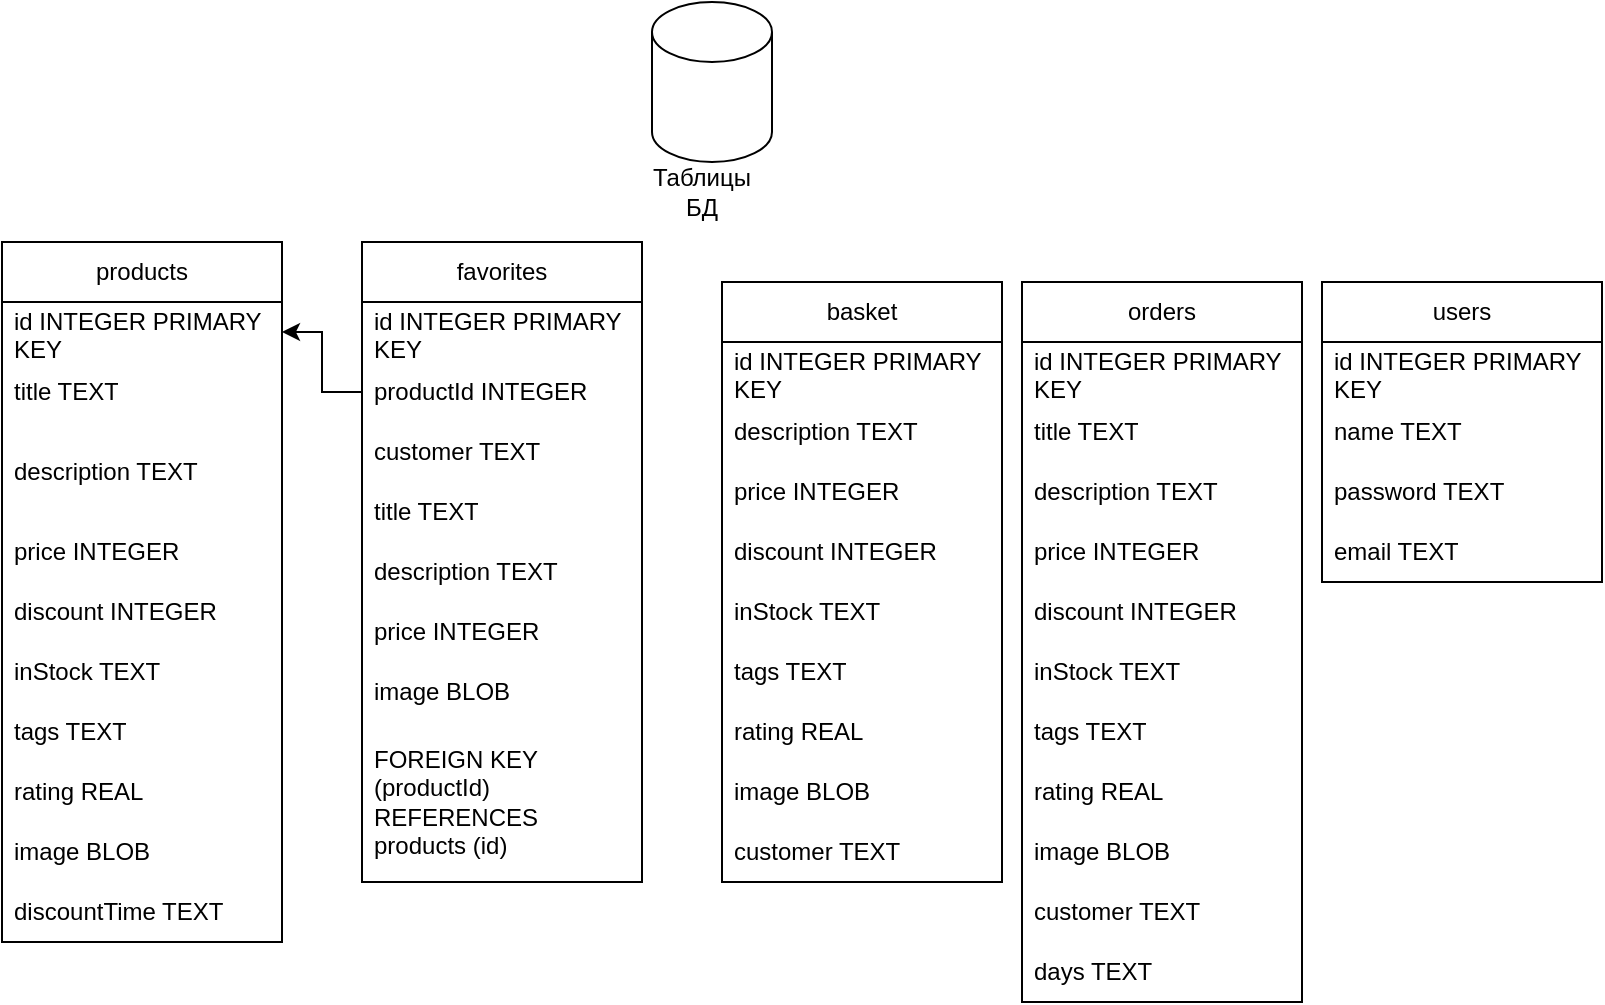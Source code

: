 <mxfile version="22.1.21" type="google">
  <diagram name="Page-1" id="AVaamSW4HHxKNXtQWu0Z">
    <mxGraphModel grid="1" page="1" gridSize="10" guides="1" tooltips="1" connect="1" arrows="1" fold="1" pageScale="1" pageWidth="850" pageHeight="1100" math="0" shadow="0">
      <root>
        <mxCell id="0" />
        <mxCell id="1" parent="0" />
        <mxCell id="GjWDZou8tJJts1GBkskG-1" value="" style="shape=cylinder3;whiteSpace=wrap;html=1;boundedLbl=1;backgroundOutline=1;size=15;" vertex="1" parent="1">
          <mxGeometry x="365" y="10" width="60" height="80" as="geometry" />
        </mxCell>
        <mxCell id="GjWDZou8tJJts1GBkskG-2" value="Таблицы БД" style="text;html=1;strokeColor=none;fillColor=none;align=center;verticalAlign=middle;whiteSpace=wrap;rounded=0;" vertex="1" parent="1">
          <mxGeometry x="360" y="90" width="60" height="30" as="geometry" />
        </mxCell>
        <mxCell id="GjWDZou8tJJts1GBkskG-3" value="products" style="swimlane;fontStyle=0;childLayout=stackLayout;horizontal=1;startSize=30;horizontalStack=0;resizeParent=1;resizeParentMax=0;resizeLast=0;collapsible=1;marginBottom=0;whiteSpace=wrap;html=1;" vertex="1" parent="1">
          <mxGeometry x="40" y="130" width="140" height="350" as="geometry">
            <mxRectangle x="110" y="150" width="90" height="30" as="alternateBounds" />
          </mxGeometry>
        </mxCell>
        <mxCell id="GjWDZou8tJJts1GBkskG-4" value="id INTEGER PRIMARY KEY AUTOINCREMENT NOT NULL" style="text;strokeColor=none;fillColor=none;align=left;verticalAlign=middle;spacingLeft=4;spacingRight=4;overflow=hidden;points=[[0,0.5],[1,0.5]];portConstraint=eastwest;rotatable=0;whiteSpace=wrap;html=1;" vertex="1" parent="GjWDZou8tJJts1GBkskG-3">
          <mxGeometry y="30" width="140" height="30" as="geometry" />
        </mxCell>
        <mxCell id="GjWDZou8tJJts1GBkskG-5" value="title TEXT" style="text;strokeColor=none;fillColor=none;align=left;verticalAlign=middle;spacingLeft=4;spacingRight=4;overflow=hidden;points=[[0,0.5],[1,0.5]];portConstraint=eastwest;rotatable=0;whiteSpace=wrap;html=1;" vertex="1" parent="GjWDZou8tJJts1GBkskG-3">
          <mxGeometry y="60" width="140" height="30" as="geometry" />
        </mxCell>
        <mxCell id="GjWDZou8tJJts1GBkskG-6" value="description TEXT" style="text;strokeColor=none;fillColor=none;align=left;verticalAlign=middle;spacingLeft=4;spacingRight=4;overflow=hidden;points=[[0,0.5],[1,0.5]];portConstraint=eastwest;rotatable=0;whiteSpace=wrap;html=1;" vertex="1" parent="GjWDZou8tJJts1GBkskG-3">
          <mxGeometry y="90" width="140" height="50" as="geometry" />
        </mxCell>
        <mxCell id="GjWDZou8tJJts1GBkskG-12" value="price INTEGER" style="text;strokeColor=none;fillColor=none;align=left;verticalAlign=middle;spacingLeft=4;spacingRight=4;overflow=hidden;points=[[0,0.5],[1,0.5]];portConstraint=eastwest;rotatable=0;whiteSpace=wrap;html=1;" vertex="1" parent="GjWDZou8tJJts1GBkskG-3">
          <mxGeometry y="140" width="140" height="30" as="geometry" />
        </mxCell>
        <mxCell id="GjWDZou8tJJts1GBkskG-14" value="discount INTEGER" style="text;strokeColor=none;fillColor=none;align=left;verticalAlign=middle;spacingLeft=4;spacingRight=4;overflow=hidden;points=[[0,0.5],[1,0.5]];portConstraint=eastwest;rotatable=0;whiteSpace=wrap;html=1;" vertex="1" parent="GjWDZou8tJJts1GBkskG-3">
          <mxGeometry y="170" width="140" height="30" as="geometry" />
        </mxCell>
        <mxCell id="GjWDZou8tJJts1GBkskG-15" value="inStock TEXT" style="text;strokeColor=none;fillColor=none;align=left;verticalAlign=middle;spacingLeft=4;spacingRight=4;overflow=hidden;points=[[0,0.5],[1,0.5]];portConstraint=eastwest;rotatable=0;whiteSpace=wrap;html=1;" vertex="1" parent="GjWDZou8tJJts1GBkskG-3">
          <mxGeometry y="200" width="140" height="30" as="geometry" />
        </mxCell>
        <mxCell id="GjWDZou8tJJts1GBkskG-17" value="tags TEXT" style="text;strokeColor=none;fillColor=none;align=left;verticalAlign=middle;spacingLeft=4;spacingRight=4;overflow=hidden;points=[[0,0.5],[1,0.5]];portConstraint=eastwest;rotatable=0;whiteSpace=wrap;html=1;" vertex="1" parent="GjWDZou8tJJts1GBkskG-3">
          <mxGeometry y="230" width="140" height="30" as="geometry" />
        </mxCell>
        <mxCell id="GjWDZou8tJJts1GBkskG-18" value="rating REAL" style="text;strokeColor=none;fillColor=none;align=left;verticalAlign=middle;spacingLeft=4;spacingRight=4;overflow=hidden;points=[[0,0.5],[1,0.5]];portConstraint=eastwest;rotatable=0;whiteSpace=wrap;html=1;" vertex="1" parent="GjWDZou8tJJts1GBkskG-3">
          <mxGeometry y="260" width="140" height="30" as="geometry" />
        </mxCell>
        <mxCell id="GjWDZou8tJJts1GBkskG-19" value="image BLOB" style="text;strokeColor=none;fillColor=none;align=left;verticalAlign=middle;spacingLeft=4;spacingRight=4;overflow=hidden;points=[[0,0.5],[1,0.5]];portConstraint=eastwest;rotatable=0;whiteSpace=wrap;html=1;" vertex="1" parent="GjWDZou8tJJts1GBkskG-3">
          <mxGeometry y="290" width="140" height="30" as="geometry" />
        </mxCell>
        <mxCell id="GjWDZou8tJJts1GBkskG-20" value="discountTime TEXT" style="text;strokeColor=none;fillColor=none;align=left;verticalAlign=middle;spacingLeft=4;spacingRight=4;overflow=hidden;points=[[0,0.5],[1,0.5]];portConstraint=eastwest;rotatable=0;whiteSpace=wrap;html=1;" vertex="1" parent="GjWDZou8tJJts1GBkskG-3">
          <mxGeometry y="320" width="140" height="30" as="geometry" />
        </mxCell>
        <mxCell id="GjWDZou8tJJts1GBkskG-21" value="users" style="swimlane;fontStyle=0;childLayout=stackLayout;horizontal=1;startSize=30;horizontalStack=0;resizeParent=1;resizeParentMax=0;resizeLast=0;collapsible=1;marginBottom=0;whiteSpace=wrap;html=1;" vertex="1" parent="1">
          <mxGeometry x="700" y="150" width="140" height="150" as="geometry" />
        </mxCell>
        <mxCell id="GjWDZou8tJJts1GBkskG-22" value="id INTEGER PRIMARY KEY AUTOINCREMENT NOT NULL" style="text;strokeColor=none;fillColor=none;align=left;verticalAlign=middle;spacingLeft=4;spacingRight=4;overflow=hidden;points=[[0,0.5],[1,0.5]];portConstraint=eastwest;rotatable=0;whiteSpace=wrap;html=1;" vertex="1" parent="GjWDZou8tJJts1GBkskG-21">
          <mxGeometry y="30" width="140" height="30" as="geometry" />
        </mxCell>
        <mxCell id="GjWDZou8tJJts1GBkskG-23" value="name TEXT" style="text;strokeColor=none;fillColor=none;align=left;verticalAlign=middle;spacingLeft=4;spacingRight=4;overflow=hidden;points=[[0,0.5],[1,0.5]];portConstraint=eastwest;rotatable=0;whiteSpace=wrap;html=1;" vertex="1" parent="GjWDZou8tJJts1GBkskG-21">
          <mxGeometry y="60" width="140" height="30" as="geometry" />
        </mxCell>
        <mxCell id="GjWDZou8tJJts1GBkskG-24" value="password TEXT" style="text;strokeColor=none;fillColor=none;align=left;verticalAlign=middle;spacingLeft=4;spacingRight=4;overflow=hidden;points=[[0,0.5],[1,0.5]];portConstraint=eastwest;rotatable=0;whiteSpace=wrap;html=1;" vertex="1" parent="GjWDZou8tJJts1GBkskG-21">
          <mxGeometry y="90" width="140" height="30" as="geometry" />
        </mxCell>
        <mxCell id="GjWDZou8tJJts1GBkskG-25" value="email TEXT" style="text;strokeColor=none;fillColor=none;align=left;verticalAlign=middle;spacingLeft=4;spacingRight=4;overflow=hidden;points=[[0,0.5],[1,0.5]];portConstraint=eastwest;rotatable=0;whiteSpace=wrap;html=1;" vertex="1" parent="GjWDZou8tJJts1GBkskG-21">
          <mxGeometry y="120" width="140" height="30" as="geometry" />
        </mxCell>
        <mxCell id="GjWDZou8tJJts1GBkskG-26" value="basket" style="swimlane;fontStyle=0;childLayout=stackLayout;horizontal=1;startSize=30;horizontalStack=0;resizeParent=1;resizeParentMax=0;resizeLast=0;collapsible=1;marginBottom=0;whiteSpace=wrap;html=1;" vertex="1" parent="1">
          <mxGeometry x="400" y="150" width="140" height="300" as="geometry" />
        </mxCell>
        <mxCell id="GjWDZou8tJJts1GBkskG-27" value="id INTEGER PRIMARY KEY AUTOINCREMENT NOT NULL" style="text;strokeColor=none;fillColor=none;align=left;verticalAlign=middle;spacingLeft=4;spacingRight=4;overflow=hidden;points=[[0,0.5],[1,0.5]];portConstraint=eastwest;rotatable=0;whiteSpace=wrap;html=1;" vertex="1" parent="GjWDZou8tJJts1GBkskG-26">
          <mxGeometry y="30" width="140" height="30" as="geometry" />
        </mxCell>
        <mxCell id="GjWDZou8tJJts1GBkskG-28" value="description TEXT" style="text;strokeColor=none;fillColor=none;align=left;verticalAlign=middle;spacingLeft=4;spacingRight=4;overflow=hidden;points=[[0,0.5],[1,0.5]];portConstraint=eastwest;rotatable=0;whiteSpace=wrap;html=1;" vertex="1" parent="GjWDZou8tJJts1GBkskG-26">
          <mxGeometry y="60" width="140" height="30" as="geometry" />
        </mxCell>
        <mxCell id="GjWDZou8tJJts1GBkskG-29" value="price INTEGER" style="text;strokeColor=none;fillColor=none;align=left;verticalAlign=middle;spacingLeft=4;spacingRight=4;overflow=hidden;points=[[0,0.5],[1,0.5]];portConstraint=eastwest;rotatable=0;whiteSpace=wrap;html=1;" vertex="1" parent="GjWDZou8tJJts1GBkskG-26">
          <mxGeometry y="90" width="140" height="30" as="geometry" />
        </mxCell>
        <mxCell id="GjWDZou8tJJts1GBkskG-30" value="discount INTEGER" style="text;strokeColor=none;fillColor=none;align=left;verticalAlign=middle;spacingLeft=4;spacingRight=4;overflow=hidden;points=[[0,0.5],[1,0.5]];portConstraint=eastwest;rotatable=0;whiteSpace=wrap;html=1;" vertex="1" parent="GjWDZou8tJJts1GBkskG-26">
          <mxGeometry y="120" width="140" height="30" as="geometry" />
        </mxCell>
        <mxCell id="GjWDZou8tJJts1GBkskG-31" value="inStock TEXT" style="text;strokeColor=none;fillColor=none;align=left;verticalAlign=middle;spacingLeft=4;spacingRight=4;overflow=hidden;points=[[0,0.5],[1,0.5]];portConstraint=eastwest;rotatable=0;whiteSpace=wrap;html=1;" vertex="1" parent="GjWDZou8tJJts1GBkskG-26">
          <mxGeometry y="150" width="140" height="30" as="geometry" />
        </mxCell>
        <mxCell id="GjWDZou8tJJts1GBkskG-32" value="tags TEXT" style="text;strokeColor=none;fillColor=none;align=left;verticalAlign=middle;spacingLeft=4;spacingRight=4;overflow=hidden;points=[[0,0.5],[1,0.5]];portConstraint=eastwest;rotatable=0;whiteSpace=wrap;html=1;" vertex="1" parent="GjWDZou8tJJts1GBkskG-26">
          <mxGeometry y="180" width="140" height="30" as="geometry" />
        </mxCell>
        <mxCell id="GjWDZou8tJJts1GBkskG-33" value="rating REAL" style="text;strokeColor=none;fillColor=none;align=left;verticalAlign=middle;spacingLeft=4;spacingRight=4;overflow=hidden;points=[[0,0.5],[1,0.5]];portConstraint=eastwest;rotatable=0;whiteSpace=wrap;html=1;" vertex="1" parent="GjWDZou8tJJts1GBkskG-26">
          <mxGeometry y="210" width="140" height="30" as="geometry" />
        </mxCell>
        <mxCell id="GjWDZou8tJJts1GBkskG-34" value="image BLOB" style="text;strokeColor=none;fillColor=none;align=left;verticalAlign=middle;spacingLeft=4;spacingRight=4;overflow=hidden;points=[[0,0.5],[1,0.5]];portConstraint=eastwest;rotatable=0;whiteSpace=wrap;html=1;" vertex="1" parent="GjWDZou8tJJts1GBkskG-26">
          <mxGeometry y="240" width="140" height="30" as="geometry" />
        </mxCell>
        <mxCell id="GjWDZou8tJJts1GBkskG-35" value="customer TEXT" style="text;strokeColor=none;fillColor=none;align=left;verticalAlign=middle;spacingLeft=4;spacingRight=4;overflow=hidden;points=[[0,0.5],[1,0.5]];portConstraint=eastwest;rotatable=0;whiteSpace=wrap;html=1;" vertex="1" parent="GjWDZou8tJJts1GBkskG-26">
          <mxGeometry y="270" width="140" height="30" as="geometry" />
        </mxCell>
        <mxCell id="GjWDZou8tJJts1GBkskG-36" value="orders" style="swimlane;fontStyle=0;childLayout=stackLayout;horizontal=1;startSize=30;horizontalStack=0;resizeParent=1;resizeParentMax=0;resizeLast=0;collapsible=1;marginBottom=0;whiteSpace=wrap;html=1;" vertex="1" parent="1">
          <mxGeometry x="550" y="150" width="140" height="360" as="geometry" />
        </mxCell>
        <mxCell id="GjWDZou8tJJts1GBkskG-37" value="id INTEGER PRIMARY KEY AUTOINCREMENT NOT NULL" style="text;strokeColor=none;fillColor=none;align=left;verticalAlign=middle;spacingLeft=4;spacingRight=4;overflow=hidden;points=[[0,0.5],[1,0.5]];portConstraint=eastwest;rotatable=0;whiteSpace=wrap;html=1;" vertex="1" parent="GjWDZou8tJJts1GBkskG-36">
          <mxGeometry y="30" width="140" height="30" as="geometry" />
        </mxCell>
        <mxCell id="GjWDZou8tJJts1GBkskG-38" value="title TEXT" style="text;strokeColor=none;fillColor=none;align=left;verticalAlign=middle;spacingLeft=4;spacingRight=4;overflow=hidden;points=[[0,0.5],[1,0.5]];portConstraint=eastwest;rotatable=0;whiteSpace=wrap;html=1;" vertex="1" parent="GjWDZou8tJJts1GBkskG-36">
          <mxGeometry y="60" width="140" height="30" as="geometry" />
        </mxCell>
        <mxCell id="GjWDZou8tJJts1GBkskG-39" value="description TEXT" style="text;strokeColor=none;fillColor=none;align=left;verticalAlign=middle;spacingLeft=4;spacingRight=4;overflow=hidden;points=[[0,0.5],[1,0.5]];portConstraint=eastwest;rotatable=0;whiteSpace=wrap;html=1;" vertex="1" parent="GjWDZou8tJJts1GBkskG-36">
          <mxGeometry y="90" width="140" height="30" as="geometry" />
        </mxCell>
        <mxCell id="GjWDZou8tJJts1GBkskG-40" value="price INTEGER" style="text;strokeColor=none;fillColor=none;align=left;verticalAlign=middle;spacingLeft=4;spacingRight=4;overflow=hidden;points=[[0,0.5],[1,0.5]];portConstraint=eastwest;rotatable=0;whiteSpace=wrap;html=1;" vertex="1" parent="GjWDZou8tJJts1GBkskG-36">
          <mxGeometry y="120" width="140" height="30" as="geometry" />
        </mxCell>
        <mxCell id="GjWDZou8tJJts1GBkskG-41" value="discount INTEGER" style="text;strokeColor=none;fillColor=none;align=left;verticalAlign=middle;spacingLeft=4;spacingRight=4;overflow=hidden;points=[[0,0.5],[1,0.5]];portConstraint=eastwest;rotatable=0;whiteSpace=wrap;html=1;" vertex="1" parent="GjWDZou8tJJts1GBkskG-36">
          <mxGeometry y="150" width="140" height="30" as="geometry" />
        </mxCell>
        <mxCell id="GjWDZou8tJJts1GBkskG-42" value="inStock TEXT" style="text;strokeColor=none;fillColor=none;align=left;verticalAlign=middle;spacingLeft=4;spacingRight=4;overflow=hidden;points=[[0,0.5],[1,0.5]];portConstraint=eastwest;rotatable=0;whiteSpace=wrap;html=1;" vertex="1" parent="GjWDZou8tJJts1GBkskG-36">
          <mxGeometry y="180" width="140" height="30" as="geometry" />
        </mxCell>
        <mxCell id="GjWDZou8tJJts1GBkskG-43" value="tags TEXT" style="text;strokeColor=none;fillColor=none;align=left;verticalAlign=middle;spacingLeft=4;spacingRight=4;overflow=hidden;points=[[0,0.5],[1,0.5]];portConstraint=eastwest;rotatable=0;whiteSpace=wrap;html=1;" vertex="1" parent="GjWDZou8tJJts1GBkskG-36">
          <mxGeometry y="210" width="140" height="30" as="geometry" />
        </mxCell>
        <mxCell id="GjWDZou8tJJts1GBkskG-44" value="rating REAL" style="text;strokeColor=none;fillColor=none;align=left;verticalAlign=middle;spacingLeft=4;spacingRight=4;overflow=hidden;points=[[0,0.5],[1,0.5]];portConstraint=eastwest;rotatable=0;whiteSpace=wrap;html=1;" vertex="1" parent="GjWDZou8tJJts1GBkskG-36">
          <mxGeometry y="240" width="140" height="30" as="geometry" />
        </mxCell>
        <mxCell id="GjWDZou8tJJts1GBkskG-45" value="image BLOB" style="text;strokeColor=none;fillColor=none;align=left;verticalAlign=middle;spacingLeft=4;spacingRight=4;overflow=hidden;points=[[0,0.5],[1,0.5]];portConstraint=eastwest;rotatable=0;whiteSpace=wrap;html=1;" vertex="1" parent="GjWDZou8tJJts1GBkskG-36">
          <mxGeometry y="270" width="140" height="30" as="geometry" />
        </mxCell>
        <mxCell id="GjWDZou8tJJts1GBkskG-46" value="customer TEXT" style="text;strokeColor=none;fillColor=none;align=left;verticalAlign=middle;spacingLeft=4;spacingRight=4;overflow=hidden;points=[[0,0.5],[1,0.5]];portConstraint=eastwest;rotatable=0;whiteSpace=wrap;html=1;" vertex="1" parent="GjWDZou8tJJts1GBkskG-36">
          <mxGeometry y="300" width="140" height="30" as="geometry" />
        </mxCell>
        <mxCell id="GjWDZou8tJJts1GBkskG-47" value="days TEXT" style="text;strokeColor=none;fillColor=none;align=left;verticalAlign=middle;spacingLeft=4;spacingRight=4;overflow=hidden;points=[[0,0.5],[1,0.5]];portConstraint=eastwest;rotatable=0;whiteSpace=wrap;html=1;" vertex="1" parent="GjWDZou8tJJts1GBkskG-36">
          <mxGeometry y="330" width="140" height="30" as="geometry" />
        </mxCell>
        <mxCell id="GjWDZou8tJJts1GBkskG-48" value="favorites" style="swimlane;fontStyle=0;childLayout=stackLayout;horizontal=1;startSize=30;horizontalStack=0;resizeParent=1;resizeParentMax=0;resizeLast=0;collapsible=1;marginBottom=0;whiteSpace=wrap;html=1;" vertex="1" parent="1">
          <mxGeometry x="220" y="130" width="140" height="320" as="geometry" />
        </mxCell>
        <mxCell id="GjWDZou8tJJts1GBkskG-49" value="id INTEGER PRIMARY KEY AUTOINCREMENT NOT NULL" style="text;strokeColor=none;fillColor=none;align=left;verticalAlign=middle;spacingLeft=4;spacingRight=4;overflow=hidden;points=[[0,0.5],[1,0.5]];portConstraint=eastwest;rotatable=0;whiteSpace=wrap;html=1;" vertex="1" parent="GjWDZou8tJJts1GBkskG-48">
          <mxGeometry y="30" width="140" height="30" as="geometry" />
        </mxCell>
        <mxCell id="GjWDZou8tJJts1GBkskG-50" value="productId INTEGER" style="text;strokeColor=none;fillColor=none;align=left;verticalAlign=middle;spacingLeft=4;spacingRight=4;overflow=hidden;points=[[0,0.5],[1,0.5]];portConstraint=eastwest;rotatable=0;whiteSpace=wrap;html=1;" vertex="1" parent="GjWDZou8tJJts1GBkskG-48">
          <mxGeometry y="60" width="140" height="30" as="geometry" />
        </mxCell>
        <mxCell id="GjWDZou8tJJts1GBkskG-51" value="customer TEXT" style="text;strokeColor=none;fillColor=none;align=left;verticalAlign=middle;spacingLeft=4;spacingRight=4;overflow=hidden;points=[[0,0.5],[1,0.5]];portConstraint=eastwest;rotatable=0;whiteSpace=wrap;html=1;" vertex="1" parent="GjWDZou8tJJts1GBkskG-48">
          <mxGeometry y="90" width="140" height="30" as="geometry" />
        </mxCell>
        <mxCell id="GjWDZou8tJJts1GBkskG-52" value="title TEXT" style="text;strokeColor=none;fillColor=none;align=left;verticalAlign=middle;spacingLeft=4;spacingRight=4;overflow=hidden;points=[[0,0.5],[1,0.5]];portConstraint=eastwest;rotatable=0;whiteSpace=wrap;html=1;" vertex="1" parent="GjWDZou8tJJts1GBkskG-48">
          <mxGeometry y="120" width="140" height="30" as="geometry" />
        </mxCell>
        <mxCell id="GjWDZou8tJJts1GBkskG-53" value="description TEXT" style="text;strokeColor=none;fillColor=none;align=left;verticalAlign=middle;spacingLeft=4;spacingRight=4;overflow=hidden;points=[[0,0.5],[1,0.5]];portConstraint=eastwest;rotatable=0;whiteSpace=wrap;html=1;" vertex="1" parent="GjWDZou8tJJts1GBkskG-48">
          <mxGeometry y="150" width="140" height="30" as="geometry" />
        </mxCell>
        <mxCell id="GjWDZou8tJJts1GBkskG-54" value="price INTEGER" style="text;strokeColor=none;fillColor=none;align=left;verticalAlign=middle;spacingLeft=4;spacingRight=4;overflow=hidden;points=[[0,0.5],[1,0.5]];portConstraint=eastwest;rotatable=0;whiteSpace=wrap;html=1;" vertex="1" parent="GjWDZou8tJJts1GBkskG-48">
          <mxGeometry y="180" width="140" height="30" as="geometry" />
        </mxCell>
        <mxCell id="GjWDZou8tJJts1GBkskG-55" value="image BLOB" style="text;strokeColor=none;fillColor=none;align=left;verticalAlign=middle;spacingLeft=4;spacingRight=4;overflow=hidden;points=[[0,0.5],[1,0.5]];portConstraint=eastwest;rotatable=0;whiteSpace=wrap;html=1;" vertex="1" parent="GjWDZou8tJJts1GBkskG-48">
          <mxGeometry y="210" width="140" height="30" as="geometry" />
        </mxCell>
        <mxCell id="GjWDZou8tJJts1GBkskG-56" value="FOREIGN KEY (productId) REFERENCES products (id)" style="text;strokeColor=none;fillColor=none;align=left;verticalAlign=middle;spacingLeft=4;spacingRight=4;overflow=hidden;points=[[0,0.5],[1,0.5]];portConstraint=eastwest;rotatable=0;whiteSpace=wrap;html=1;" vertex="1" parent="GjWDZou8tJJts1GBkskG-48">
          <mxGeometry y="240" width="140" height="80" as="geometry" />
        </mxCell>
        <mxCell id="GjWDZou8tJJts1GBkskG-57" style="edgeStyle=orthogonalEdgeStyle;rounded=0;orthogonalLoop=1;jettySize=auto;html=1;exitX=0;exitY=0.5;exitDx=0;exitDy=0;entryX=1;entryY=0.5;entryDx=0;entryDy=0;" edge="1" parent="1" source="GjWDZou8tJJts1GBkskG-50" target="GjWDZou8tJJts1GBkskG-4">
          <mxGeometry relative="1" as="geometry" />
        </mxCell>
      </root>
    </mxGraphModel>
  </diagram>
</mxfile>
